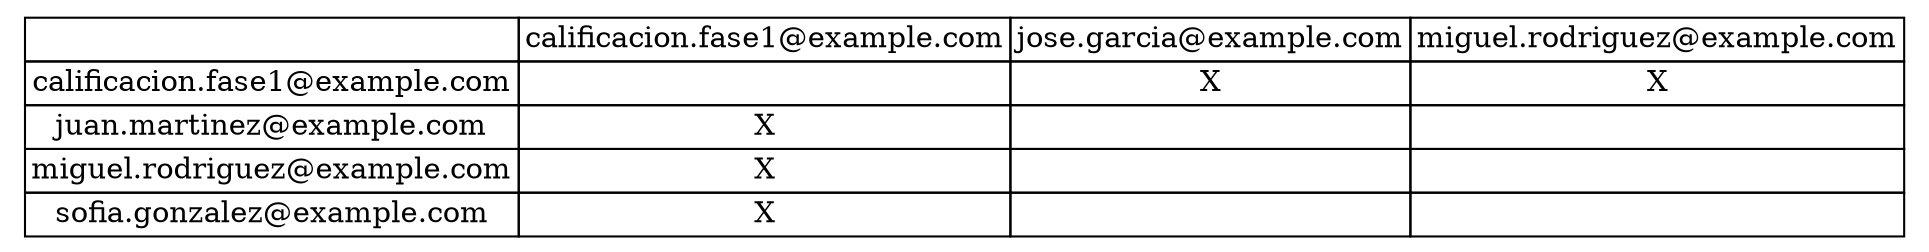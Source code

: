 digraph G {
    node [shape=none];
    graph [rankdir=LR];
    matriz [label=<
    <TABLE BORDER="0" CELLBORDER="1" CELLSPACING="0">
    <TR><TD></TD><TD>calificacion.fase1@example.com</TD><TD>jose.garcia@example.com</TD><TD>miguel.rodriguez@example.com</TD></TR>
    <TR><TD>calificacion.fase1@example.com</TD><TD></TD><TD>X</TD><TD>X</TD></TR>
    <TR><TD>juan.martinez@example.com</TD><TD>X</TD><TD></TD><TD></TD></TR>
    <TR><TD>miguel.rodriguez@example.com</TD><TD>X</TD><TD></TD><TD></TD></TR>
    <TR><TD>sofia.gonzalez@example.com</TD><TD>X</TD><TD></TD><TD></TD></TR>
    </TABLE>>];
}
